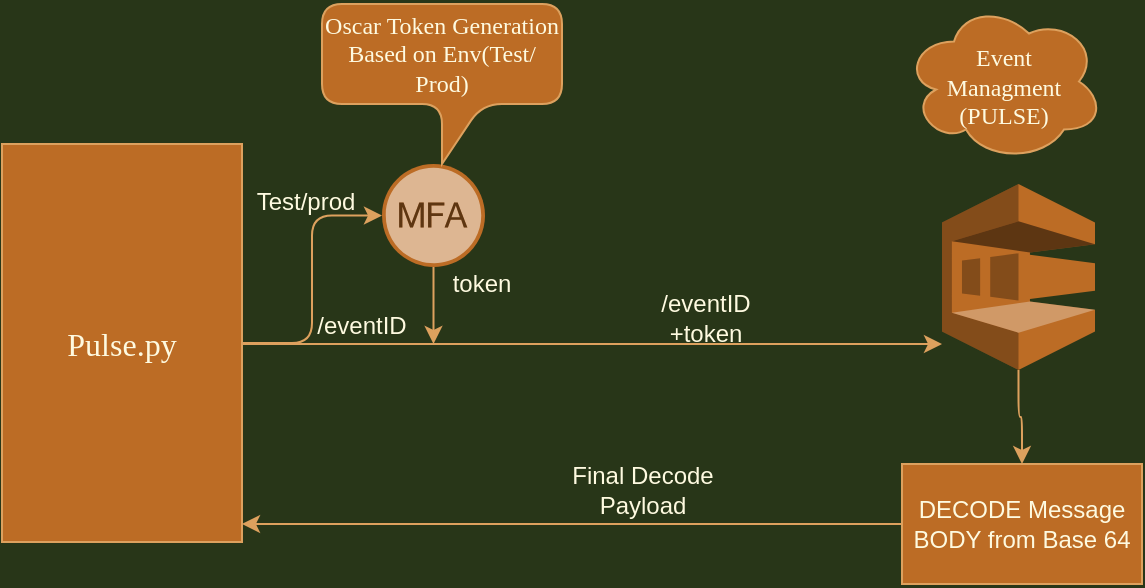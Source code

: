 <mxfile version="14.7.2" type="github">
  <diagram id="qZ_PKFrn17TshFRI4M-s" name="Page-1">
    <mxGraphModel dx="868" dy="450" grid="1" gridSize="10" guides="1" tooltips="1" connect="1" arrows="1" fold="1" page="1" pageScale="1" pageWidth="850" pageHeight="1100" background="#283618" math="0" shadow="0">
      <root>
        <mxCell id="0" />
        <mxCell id="1" parent="0" />
        <mxCell id="BtquzjGKEidF6e15de9X-21" value="" style="edgeStyle=orthogonalEdgeStyle;curved=0;rounded=1;sketch=0;orthogonalLoop=1;jettySize=auto;html=1;fontColor=#FEFAE0;strokeColor=#DDA15E;fillColor=#BC6C25;labelBackgroundColor=#283618;" edge="1" parent="1" source="BtquzjGKEidF6e15de9X-1" target="BtquzjGKEidF6e15de9X-4">
          <mxGeometry relative="1" as="geometry" />
        </mxCell>
        <mxCell id="BtquzjGKEidF6e15de9X-1" value="&lt;span style=&quot;font-size: 16px&quot;&gt;Pulse.py&lt;br&gt;&lt;/span&gt;" style="whiteSpace=wrap;html=1;fontFamily=Times New Roman;fillColor=#BC6C25;strokeColor=#DDA15E;fontColor=#FEFAE0;" vertex="1" parent="1">
          <mxGeometry x="100" y="120" width="120" height="199" as="geometry" />
        </mxCell>
        <mxCell id="BtquzjGKEidF6e15de9X-34" value="" style="edgeStyle=orthogonalEdgeStyle;curved=0;rounded=1;sketch=0;orthogonalLoop=1;jettySize=auto;html=1;fontColor=#FEFAE0;strokeColor=#DDA15E;fillColor=#BC6C25;labelBackgroundColor=#283618;" edge="1" parent="1" source="BtquzjGKEidF6e15de9X-4">
          <mxGeometry relative="1" as="geometry">
            <mxPoint x="315.75" y="220" as="targetPoint" />
          </mxGeometry>
        </mxCell>
        <mxCell id="BtquzjGKEidF6e15de9X-4" value="" style="outlineConnect=0;dashed=0;verticalLabelPosition=bottom;verticalAlign=top;align=center;html=1;shape=mxgraph.aws3.mfa_token;fontFamily=Times New Roman;labelBackgroundColor=none;fillColor=#BC6C25;strokeColor=#DDA15E;fontColor=#FEFAE0;" vertex="1" parent="1">
          <mxGeometry x="290" y="130" width="51.5" height="51.5" as="geometry" />
        </mxCell>
        <mxCell id="BtquzjGKEidF6e15de9X-10" value="&lt;font face=&quot;Times New Roman&quot;&gt;Oscar Token Generation Based on Env(Test/ Prod)&lt;/font&gt;" style="shape=callout;rounded=1;whiteSpace=wrap;html=1;perimeter=calloutPerimeter;sketch=0;fontColor=#FEFAE0;strokeColor=#DDA15E;fillColor=#BC6C25;" vertex="1" parent="1">
          <mxGeometry x="260" y="50" width="120" height="80" as="geometry" />
        </mxCell>
        <mxCell id="BtquzjGKEidF6e15de9X-36" value="" style="edgeStyle=orthogonalEdgeStyle;curved=0;rounded=1;sketch=0;orthogonalLoop=1;jettySize=auto;html=1;fontColor=#FEFAE0;strokeColor=#DDA15E;fillColor=#BC6C25;labelBackgroundColor=#283618;" edge="1" parent="1" source="BtquzjGKEidF6e15de9X-11" target="BtquzjGKEidF6e15de9X-16">
          <mxGeometry relative="1" as="geometry" />
        </mxCell>
        <mxCell id="BtquzjGKEidF6e15de9X-11" value="" style="outlineConnect=0;dashed=0;verticalLabelPosition=bottom;verticalAlign=top;align=center;html=1;shape=mxgraph.aws3.sqs;fillColor=#BC6C25;rounded=0;sketch=0;fontColor=#FEFAE0;strokeColor=#DDA15E;" vertex="1" parent="1">
          <mxGeometry x="570" y="140" width="76.5" height="93" as="geometry" />
        </mxCell>
        <mxCell id="BtquzjGKEidF6e15de9X-14" value="&lt;br&gt;Event&lt;br&gt;Managment&lt;br&gt;(PULSE)" style="ellipse;shape=cloud;whiteSpace=wrap;html=1;dashed=0;fontFamily=Times New Roman;fontColor=#FEFAE0;verticalAlign=top;strokeColor=#DDA15E;fillColor=#BC6C25;" vertex="1" parent="1">
          <mxGeometry x="551" y="48.75" width="100" height="80" as="geometry" />
        </mxCell>
        <mxCell id="BtquzjGKEidF6e15de9X-43" value="" style="edgeStyle=orthogonalEdgeStyle;curved=0;rounded=1;sketch=0;orthogonalLoop=1;jettySize=auto;html=1;fontColor=#FEFAE0;strokeColor=#DDA15E;fillColor=#BC6C25;" edge="1" parent="1" source="BtquzjGKEidF6e15de9X-16">
          <mxGeometry relative="1" as="geometry">
            <mxPoint x="220" y="310" as="targetPoint" />
          </mxGeometry>
        </mxCell>
        <mxCell id="BtquzjGKEidF6e15de9X-16" value="DECODE Message BODY from Base 64" style="rounded=0;whiteSpace=wrap;html=1;sketch=0;fontColor=#FEFAE0;strokeColor=#DDA15E;fillColor=#BC6C25;" vertex="1" parent="1">
          <mxGeometry x="550" y="280" width="120" height="60" as="geometry" />
        </mxCell>
        <mxCell id="BtquzjGKEidF6e15de9X-26" value="" style="endArrow=classic;html=1;fontColor=#FEFAE0;strokeColor=#DDA15E;fillColor=#BC6C25;labelBackgroundColor=#283618;" edge="1" parent="1">
          <mxGeometry width="50" height="50" relative="1" as="geometry">
            <mxPoint x="220" y="220" as="sourcePoint" />
            <mxPoint x="570" y="220" as="targetPoint" />
          </mxGeometry>
        </mxCell>
        <mxCell id="BtquzjGKEidF6e15de9X-37" value="token" style="text;html=1;strokeColor=none;fillColor=none;align=center;verticalAlign=middle;whiteSpace=wrap;rounded=0;sketch=0;fontColor=#FEFAE0;" vertex="1" parent="1">
          <mxGeometry x="320" y="180" width="40" height="20" as="geometry" />
        </mxCell>
        <mxCell id="BtquzjGKEidF6e15de9X-39" value="/eventID" style="text;html=1;strokeColor=none;fillColor=none;align=center;verticalAlign=middle;whiteSpace=wrap;rounded=0;sketch=0;fontColor=#FEFAE0;" vertex="1" parent="1">
          <mxGeometry x="260" y="201" width="40" height="20" as="geometry" />
        </mxCell>
        <mxCell id="BtquzjGKEidF6e15de9X-40" value="Test/prod" style="text;html=1;strokeColor=none;fillColor=none;align=center;verticalAlign=middle;whiteSpace=wrap;rounded=0;sketch=0;fontColor=#FEFAE0;" vertex="1" parent="1">
          <mxGeometry x="232" y="139" width="40" height="20" as="geometry" />
        </mxCell>
        <mxCell id="BtquzjGKEidF6e15de9X-41" value="/eventID +token" style="text;html=1;strokeColor=none;fillColor=none;align=center;verticalAlign=middle;whiteSpace=wrap;rounded=0;sketch=0;fontColor=#FEFAE0;" vertex="1" parent="1">
          <mxGeometry x="432" y="197" width="40" height="20" as="geometry" />
        </mxCell>
        <mxCell id="BtquzjGKEidF6e15de9X-44" value="Final Decode Payload" style="text;html=1;strokeColor=none;fillColor=none;align=center;verticalAlign=middle;whiteSpace=wrap;rounded=0;sketch=0;fontColor=#FEFAE0;" vertex="1" parent="1">
          <mxGeometry x="370" y="283" width="101" height="20" as="geometry" />
        </mxCell>
      </root>
    </mxGraphModel>
  </diagram>
</mxfile>
